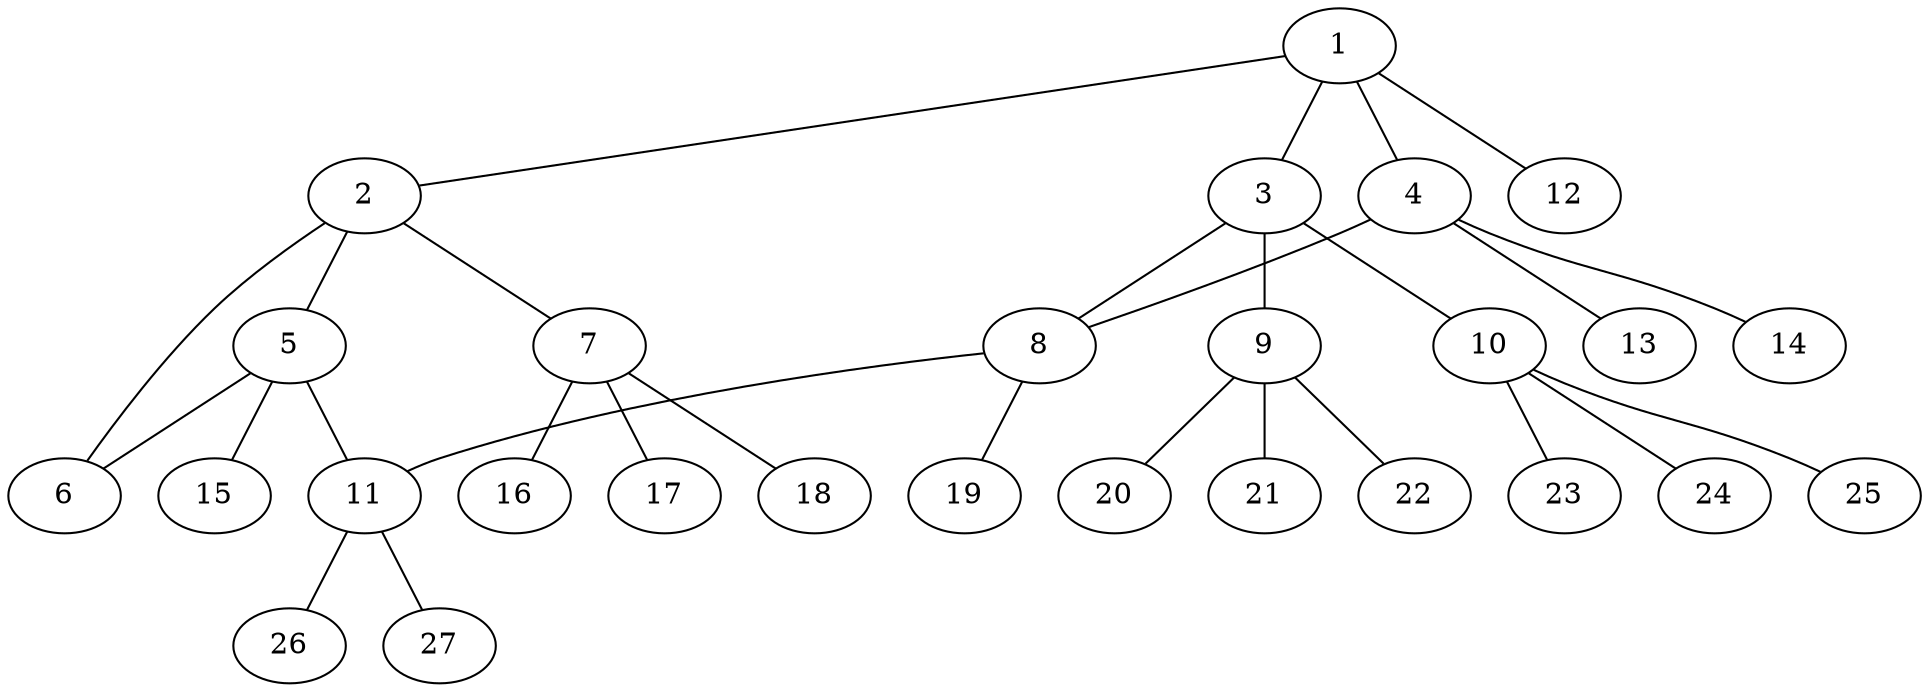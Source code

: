 graph molecule_4054 {
	1	 [chem=C];
	2	 [chem=C];
	1 -- 2	 [valence=1];
	3	 [chem=C];
	1 -- 3	 [valence=1];
	4	 [chem=C];
	1 -- 4	 [valence=1];
	12	 [chem=H];
	1 -- 12	 [valence=1];
	5	 [chem=C];
	2 -- 5	 [valence=1];
	6	 [chem=O];
	2 -- 6	 [valence=1];
	7	 [chem=C];
	2 -- 7	 [valence=1];
	8	 [chem=C];
	3 -- 8	 [valence=1];
	9	 [chem=C];
	3 -- 9	 [valence=1];
	10	 [chem=C];
	3 -- 10	 [valence=1];
	4 -- 8	 [valence=1];
	13	 [chem=H];
	4 -- 13	 [valence=1];
	14	 [chem=H];
	4 -- 14	 [valence=1];
	5 -- 6	 [valence=1];
	11	 [chem=C];
	5 -- 11	 [valence=1];
	15	 [chem=H];
	5 -- 15	 [valence=1];
	16	 [chem=H];
	7 -- 16	 [valence=1];
	17	 [chem=H];
	7 -- 17	 [valence=1];
	18	 [chem=H];
	7 -- 18	 [valence=1];
	8 -- 11	 [valence=1];
	19	 [chem=H];
	8 -- 19	 [valence=1];
	20	 [chem=H];
	9 -- 20	 [valence=1];
	21	 [chem=H];
	9 -- 21	 [valence=1];
	22	 [chem=H];
	9 -- 22	 [valence=1];
	23	 [chem=H];
	10 -- 23	 [valence=1];
	24	 [chem=H];
	10 -- 24	 [valence=1];
	25	 [chem=H];
	10 -- 25	 [valence=1];
	26	 [chem=H];
	11 -- 26	 [valence=1];
	27	 [chem=H];
	11 -- 27	 [valence=1];
}
